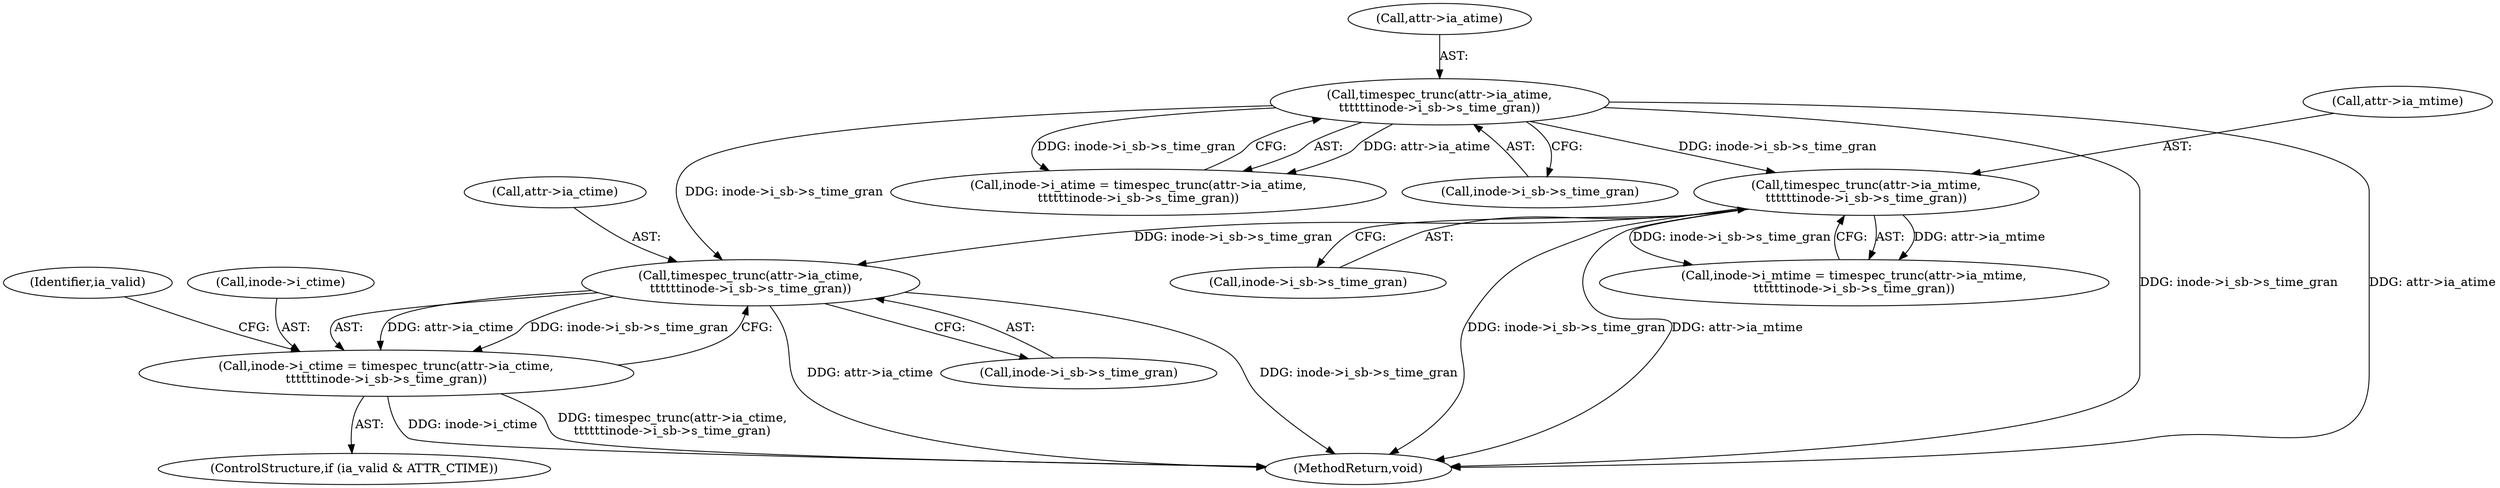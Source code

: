 digraph "0_linux_23adbe12ef7d3d4195e80800ab36b37bee28cd03_0@pointer" {
"1000174" [label="(Call,timespec_trunc(attr->ia_ctime,\n\t\t\t\t\t\tinode->i_sb->s_time_gran))"];
"1000140" [label="(Call,timespec_trunc(attr->ia_atime,\n\t\t\t\t\t\tinode->i_sb->s_time_gran))"];
"1000157" [label="(Call,timespec_trunc(attr->ia_mtime,\n\t\t\t\t\t\tinode->i_sb->s_time_gran))"];
"1000170" [label="(Call,inode->i_ctime = timespec_trunc(attr->ia_ctime,\n\t\t\t\t\t\tinode->i_sb->s_time_gran))"];
"1000157" [label="(Call,timespec_trunc(attr->ia_mtime,\n\t\t\t\t\t\tinode->i_sb->s_time_gran))"];
"1000174" [label="(Call,timespec_trunc(attr->ia_ctime,\n\t\t\t\t\t\tinode->i_sb->s_time_gran))"];
"1000153" [label="(Call,inode->i_mtime = timespec_trunc(attr->ia_mtime,\n\t\t\t\t\t\tinode->i_sb->s_time_gran))"];
"1000171" [label="(Call,inode->i_ctime)"];
"1000178" [label="(Call,inode->i_sb->s_time_gran)"];
"1000161" [label="(Call,inode->i_sb->s_time_gran)"];
"1000166" [label="(ControlStructure,if (ia_valid & ATTR_CTIME))"];
"1000136" [label="(Call,inode->i_atime = timespec_trunc(attr->ia_atime,\n\t\t\t\t\t\tinode->i_sb->s_time_gran))"];
"1000185" [label="(Identifier,ia_valid)"];
"1000175" [label="(Call,attr->ia_ctime)"];
"1000213" [label="(MethodReturn,void)"];
"1000170" [label="(Call,inode->i_ctime = timespec_trunc(attr->ia_ctime,\n\t\t\t\t\t\tinode->i_sb->s_time_gran))"];
"1000144" [label="(Call,inode->i_sb->s_time_gran)"];
"1000140" [label="(Call,timespec_trunc(attr->ia_atime,\n\t\t\t\t\t\tinode->i_sb->s_time_gran))"];
"1000158" [label="(Call,attr->ia_mtime)"];
"1000141" [label="(Call,attr->ia_atime)"];
"1000174" -> "1000170"  [label="AST: "];
"1000174" -> "1000178"  [label="CFG: "];
"1000175" -> "1000174"  [label="AST: "];
"1000178" -> "1000174"  [label="AST: "];
"1000170" -> "1000174"  [label="CFG: "];
"1000174" -> "1000213"  [label="DDG: inode->i_sb->s_time_gran"];
"1000174" -> "1000213"  [label="DDG: attr->ia_ctime"];
"1000174" -> "1000170"  [label="DDG: attr->ia_ctime"];
"1000174" -> "1000170"  [label="DDG: inode->i_sb->s_time_gran"];
"1000140" -> "1000174"  [label="DDG: inode->i_sb->s_time_gran"];
"1000157" -> "1000174"  [label="DDG: inode->i_sb->s_time_gran"];
"1000140" -> "1000136"  [label="AST: "];
"1000140" -> "1000144"  [label="CFG: "];
"1000141" -> "1000140"  [label="AST: "];
"1000144" -> "1000140"  [label="AST: "];
"1000136" -> "1000140"  [label="CFG: "];
"1000140" -> "1000213"  [label="DDG: attr->ia_atime"];
"1000140" -> "1000213"  [label="DDG: inode->i_sb->s_time_gran"];
"1000140" -> "1000136"  [label="DDG: attr->ia_atime"];
"1000140" -> "1000136"  [label="DDG: inode->i_sb->s_time_gran"];
"1000140" -> "1000157"  [label="DDG: inode->i_sb->s_time_gran"];
"1000157" -> "1000153"  [label="AST: "];
"1000157" -> "1000161"  [label="CFG: "];
"1000158" -> "1000157"  [label="AST: "];
"1000161" -> "1000157"  [label="AST: "];
"1000153" -> "1000157"  [label="CFG: "];
"1000157" -> "1000213"  [label="DDG: attr->ia_mtime"];
"1000157" -> "1000213"  [label="DDG: inode->i_sb->s_time_gran"];
"1000157" -> "1000153"  [label="DDG: attr->ia_mtime"];
"1000157" -> "1000153"  [label="DDG: inode->i_sb->s_time_gran"];
"1000170" -> "1000166"  [label="AST: "];
"1000171" -> "1000170"  [label="AST: "];
"1000185" -> "1000170"  [label="CFG: "];
"1000170" -> "1000213"  [label="DDG: inode->i_ctime"];
"1000170" -> "1000213"  [label="DDG: timespec_trunc(attr->ia_ctime,\n\t\t\t\t\t\tinode->i_sb->s_time_gran)"];
}
